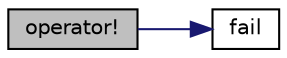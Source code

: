 digraph "operator!"
{
  bgcolor="transparent";
  edge [fontname="Helvetica",fontsize="10",labelfontname="Helvetica",labelfontsize="10"];
  node [fontname="Helvetica",fontsize="10",shape=record];
  rankdir="LR";
  Node1 [label="operator!",height=0.2,width=0.4,color="black", fillcolor="grey75", style="filled", fontcolor="black"];
  Node1 -> Node2 [color="midnightblue",fontsize="10",style="solid",fontname="Helvetica"];
  Node2 [label="fail",height=0.2,width=0.4,color="black",URL="$a01185.html#a92f9d567f6026d4eedd836b51de0aed5",tooltip="Return true if next operation will fail. "];
}
